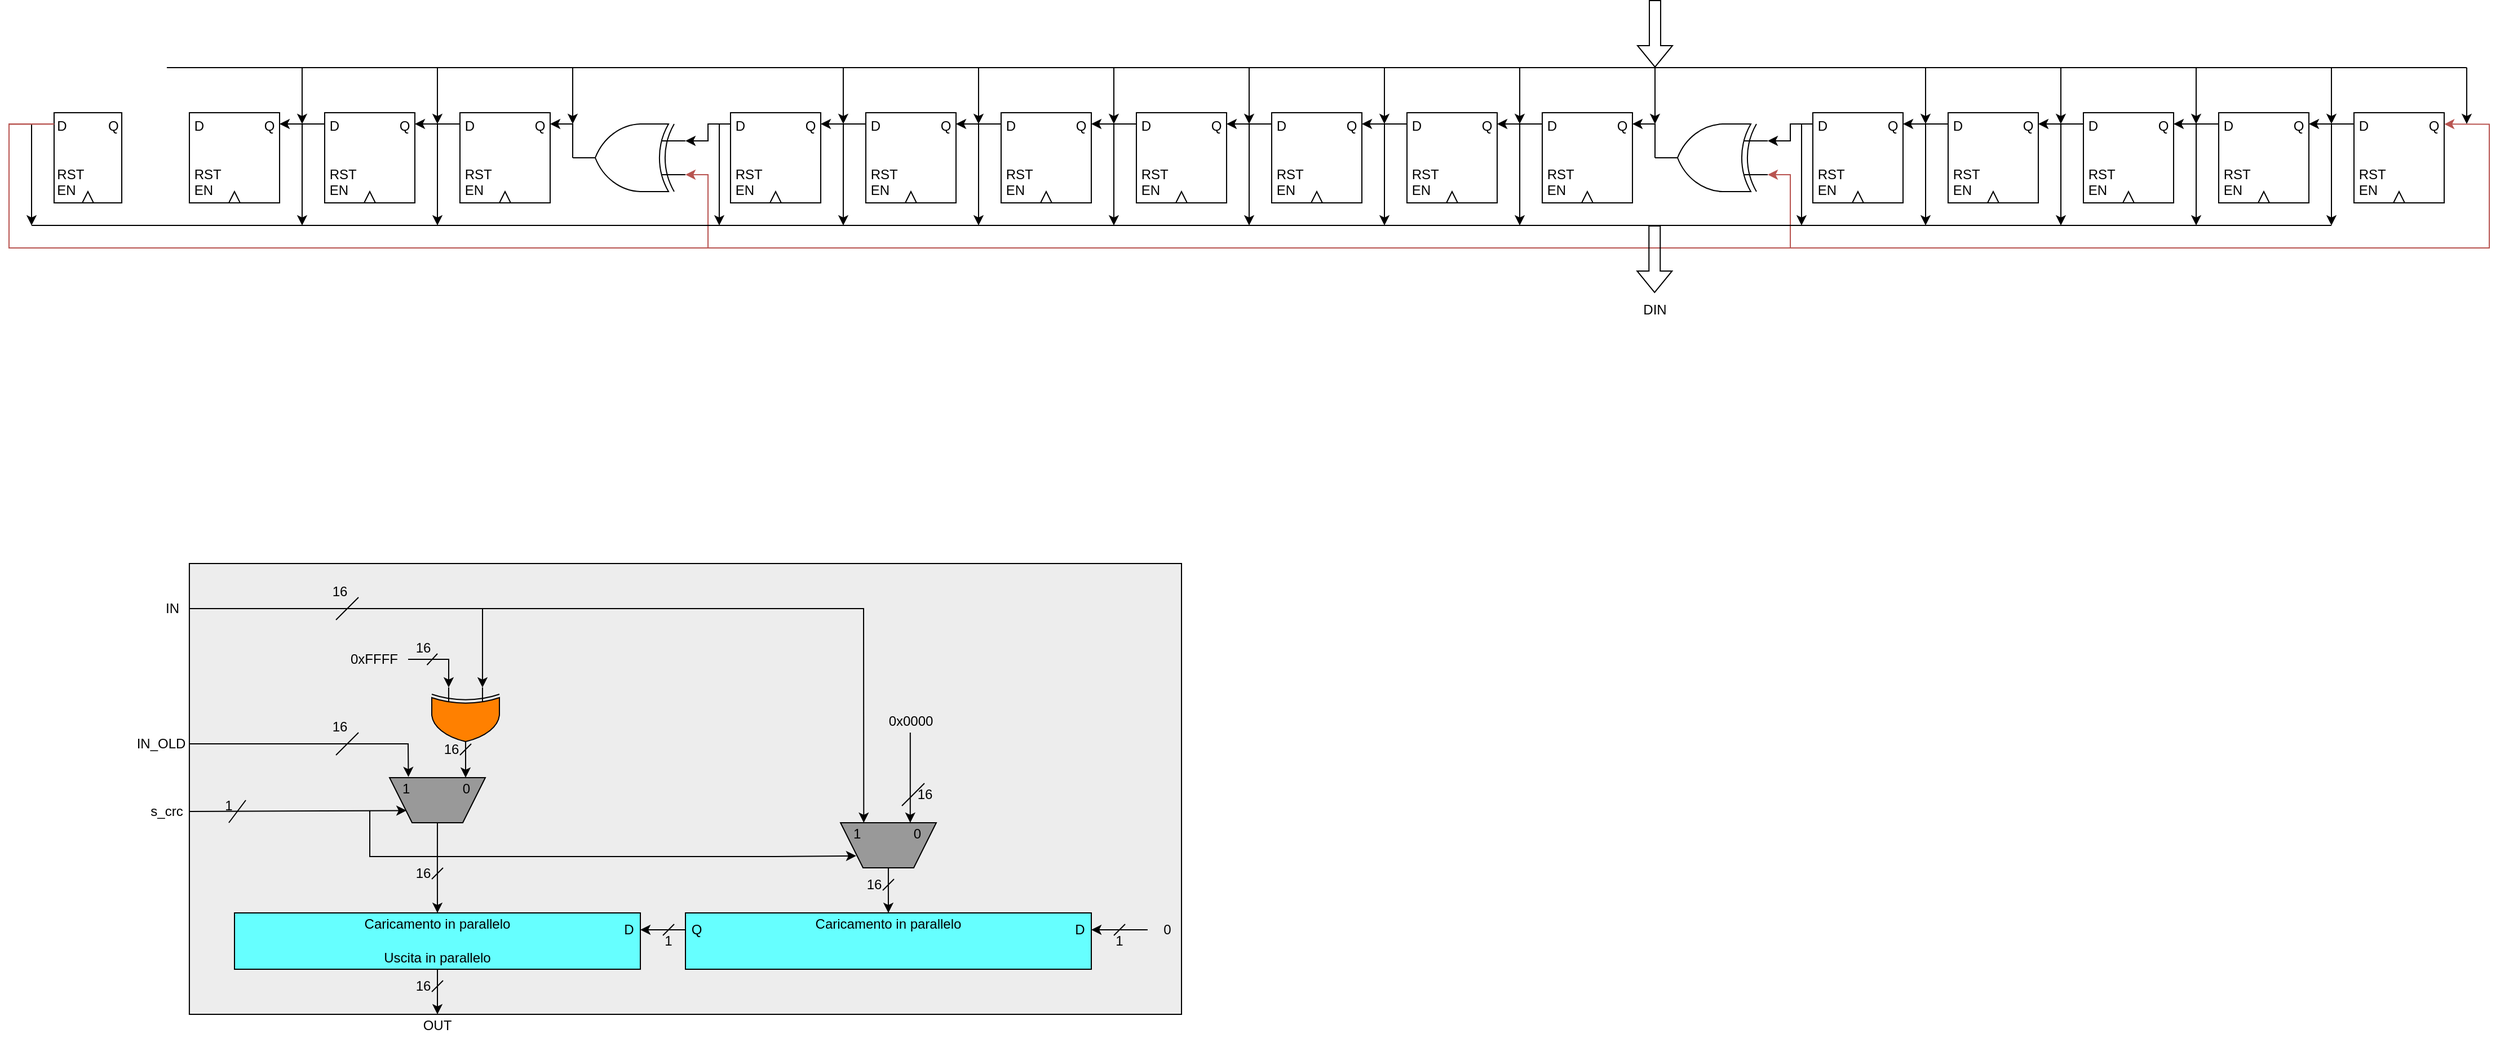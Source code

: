 <mxfile version="22.1.18" type="github">
  <diagram name="Pagina-1" id="3642XeYQPE518fvEVERg">
    <mxGraphModel dx="1719" dy="705" grid="1" gridSize="10" guides="1" tooltips="1" connect="1" arrows="1" fold="1" page="1" pageScale="1" pageWidth="827" pageHeight="1169" math="0" shadow="0">
      <root>
        <mxCell id="0" />
        <mxCell id="1" parent="0" />
        <mxCell id="mOUccgXvUwW-KRKirITc-31" value="" style="rounded=0;whiteSpace=wrap;html=1;fillColor=#EDEDED;" vertex="1" parent="1">
          <mxGeometry x="279.96" y="680" width="880.04" height="400" as="geometry" />
        </mxCell>
        <mxCell id="zlbVjFFj2Frfapy9As1l-1" value="" style="rounded=0;whiteSpace=wrap;html=1;" parent="1" vertex="1">
          <mxGeometry x="159.98" y="280" width="60.02" height="80" as="geometry" />
        </mxCell>
        <mxCell id="zlbVjFFj2Frfapy9As1l-2" value="" style="triangle;whiteSpace=wrap;html=1;rotation=-90;" parent="1" vertex="1">
          <mxGeometry x="184.99" y="350" width="10" height="10" as="geometry" />
        </mxCell>
        <mxCell id="zlbVjFFj2Frfapy9As1l-99" style="edgeStyle=orthogonalEdgeStyle;rounded=0;orthogonalLoop=1;jettySize=auto;html=1;" parent="1" source="zlbVjFFj2Frfapy9As1l-3" edge="1">
          <mxGeometry relative="1" as="geometry">
            <mxPoint x="139.98" y="380" as="targetPoint" />
            <Array as="points">
              <mxPoint x="139.98" y="290" />
              <mxPoint x="139.98" y="380" />
            </Array>
          </mxGeometry>
        </mxCell>
        <mxCell id="zlbVjFFj2Frfapy9As1l-3" value="D&amp;nbsp; &amp;nbsp; &amp;nbsp; &amp;nbsp; &amp;nbsp; &amp;nbsp;Q&lt;br&gt;&lt;br&gt;&lt;br&gt;&lt;div style=&quot;text-align: justify;&quot;&gt;&lt;span style=&quot;background-color: initial;&quot;&gt;RST&lt;/span&gt;&lt;/div&gt;&lt;div style=&quot;text-align: justify;&quot;&gt;&lt;span style=&quot;background-color: initial;&quot;&gt;EN&lt;/span&gt;&lt;/div&gt;" style="text;html=1;strokeColor=none;fillColor=none;align=center;verticalAlign=middle;whiteSpace=wrap;rounded=0;" parent="1" vertex="1">
          <mxGeometry x="159.98" y="280" width="60.02" height="80" as="geometry" />
        </mxCell>
        <mxCell id="zlbVjFFj2Frfapy9As1l-4" value="" style="rounded=0;whiteSpace=wrap;html=1;" parent="1" vertex="1">
          <mxGeometry x="279.98" y="280" width="80" height="80" as="geometry" />
        </mxCell>
        <mxCell id="zlbVjFFj2Frfapy9As1l-5" value="" style="triangle;whiteSpace=wrap;html=1;rotation=-90;" parent="1" vertex="1">
          <mxGeometry x="314.98" y="350" width="10" height="10" as="geometry" />
        </mxCell>
        <mxCell id="zlbVjFFj2Frfapy9As1l-6" value="D&amp;nbsp; &amp;nbsp; &amp;nbsp; &amp;nbsp; &amp;nbsp; &amp;nbsp; &amp;nbsp; &amp;nbsp; Q&lt;br&gt;&lt;br&gt;&lt;br&gt;&lt;div style=&quot;text-align: justify;&quot;&gt;&lt;span style=&quot;background-color: initial;&quot;&gt;RST&lt;/span&gt;&lt;/div&gt;&lt;div style=&quot;text-align: justify;&quot;&gt;&lt;span style=&quot;background-color: initial;&quot;&gt;EN&lt;/span&gt;&lt;/div&gt;" style="text;html=1;strokeColor=none;fillColor=none;align=center;verticalAlign=middle;whiteSpace=wrap;rounded=0;" parent="1" vertex="1">
          <mxGeometry x="279.98" y="280" width="80" height="80" as="geometry" />
        </mxCell>
        <mxCell id="zlbVjFFj2Frfapy9As1l-7" value="" style="rounded=0;whiteSpace=wrap;html=1;" parent="1" vertex="1">
          <mxGeometry x="399.98" y="280" width="80" height="80" as="geometry" />
        </mxCell>
        <mxCell id="zlbVjFFj2Frfapy9As1l-8" value="" style="triangle;whiteSpace=wrap;html=1;rotation=-90;" parent="1" vertex="1">
          <mxGeometry x="434.98" y="350" width="10" height="10" as="geometry" />
        </mxCell>
        <mxCell id="zlbVjFFj2Frfapy9As1l-57" value="" style="edgeStyle=orthogonalEdgeStyle;rounded=0;orthogonalLoop=1;jettySize=auto;html=1;" parent="1" source="zlbVjFFj2Frfapy9As1l-9" target="zlbVjFFj2Frfapy9As1l-6" edge="1">
          <mxGeometry relative="1" as="geometry">
            <Array as="points">
              <mxPoint x="379.98" y="290" />
              <mxPoint x="379.98" y="290" />
            </Array>
          </mxGeometry>
        </mxCell>
        <mxCell id="zlbVjFFj2Frfapy9As1l-97" style="edgeStyle=orthogonalEdgeStyle;rounded=0;orthogonalLoop=1;jettySize=auto;html=1;" parent="1" source="zlbVjFFj2Frfapy9As1l-9" edge="1">
          <mxGeometry relative="1" as="geometry">
            <mxPoint x="379.98" y="380" as="targetPoint" />
            <Array as="points">
              <mxPoint x="379.98" y="290" />
            </Array>
          </mxGeometry>
        </mxCell>
        <mxCell id="zlbVjFFj2Frfapy9As1l-9" value="D&amp;nbsp; &amp;nbsp; &amp;nbsp; &amp;nbsp; &amp;nbsp; &amp;nbsp; &amp;nbsp; &amp;nbsp; Q&lt;br&gt;&lt;br&gt;&lt;br&gt;&lt;div style=&quot;text-align: justify;&quot;&gt;&lt;span style=&quot;background-color: initial;&quot;&gt;RST&lt;/span&gt;&lt;/div&gt;&lt;div style=&quot;text-align: justify;&quot;&gt;&lt;span style=&quot;background-color: initial;&quot;&gt;EN&lt;/span&gt;&lt;/div&gt;" style="text;html=1;strokeColor=none;fillColor=none;align=center;verticalAlign=middle;whiteSpace=wrap;rounded=0;" parent="1" vertex="1">
          <mxGeometry x="399.98" y="280" width="80" height="80" as="geometry" />
        </mxCell>
        <mxCell id="zlbVjFFj2Frfapy9As1l-10" value="" style="rounded=0;whiteSpace=wrap;html=1;" parent="1" vertex="1">
          <mxGeometry x="519.98" y="280" width="80" height="80" as="geometry" />
        </mxCell>
        <mxCell id="zlbVjFFj2Frfapy9As1l-11" value="" style="triangle;whiteSpace=wrap;html=1;rotation=-90;" parent="1" vertex="1">
          <mxGeometry x="554.98" y="350" width="10" height="10" as="geometry" />
        </mxCell>
        <mxCell id="zlbVjFFj2Frfapy9As1l-58" value="" style="edgeStyle=orthogonalEdgeStyle;rounded=0;orthogonalLoop=1;jettySize=auto;html=1;" parent="1" source="zlbVjFFj2Frfapy9As1l-12" target="zlbVjFFj2Frfapy9As1l-9" edge="1">
          <mxGeometry relative="1" as="geometry">
            <Array as="points">
              <mxPoint x="499.98" y="290" />
              <mxPoint x="499.98" y="290" />
            </Array>
          </mxGeometry>
        </mxCell>
        <mxCell id="zlbVjFFj2Frfapy9As1l-96" style="edgeStyle=orthogonalEdgeStyle;rounded=0;orthogonalLoop=1;jettySize=auto;html=1;" parent="1" source="zlbVjFFj2Frfapy9As1l-12" edge="1">
          <mxGeometry relative="1" as="geometry">
            <mxPoint x="499.98" y="380" as="targetPoint" />
            <Array as="points">
              <mxPoint x="499.98" y="290" />
              <mxPoint x="499.98" y="380" />
            </Array>
          </mxGeometry>
        </mxCell>
        <mxCell id="zlbVjFFj2Frfapy9As1l-12" value="D&amp;nbsp; &amp;nbsp; &amp;nbsp; &amp;nbsp; &amp;nbsp; &amp;nbsp; &amp;nbsp; &amp;nbsp; Q&lt;br&gt;&lt;br&gt;&lt;br&gt;&lt;div style=&quot;text-align: justify;&quot;&gt;&lt;span style=&quot;background-color: initial;&quot;&gt;RST&lt;/span&gt;&lt;/div&gt;&lt;div style=&quot;text-align: justify;&quot;&gt;&lt;span style=&quot;background-color: initial;&quot;&gt;EN&lt;/span&gt;&lt;/div&gt;" style="text;html=1;strokeColor=none;fillColor=none;align=center;verticalAlign=middle;whiteSpace=wrap;rounded=0;" parent="1" vertex="1">
          <mxGeometry x="519.98" y="280" width="80" height="80" as="geometry" />
        </mxCell>
        <mxCell id="zlbVjFFj2Frfapy9As1l-59" value="" style="edgeStyle=orthogonalEdgeStyle;rounded=0;orthogonalLoop=1;jettySize=auto;html=1;exitX=1;exitY=0.5;exitDx=0;exitDy=0;exitPerimeter=0;" parent="1" source="zlbVjFFj2Frfapy9As1l-13" target="zlbVjFFj2Frfapy9As1l-12" edge="1">
          <mxGeometry relative="1" as="geometry">
            <Array as="points">
              <mxPoint x="619.98" y="290" />
            </Array>
          </mxGeometry>
        </mxCell>
        <mxCell id="zlbVjFFj2Frfapy9As1l-13" value="" style="verticalLabelPosition=bottom;shadow=0;dashed=0;align=center;html=1;verticalAlign=top;shape=mxgraph.electrical.logic_gates.logic_gate;operation=xor;rotation=-180;" parent="1" vertex="1">
          <mxGeometry x="619.98" y="290" width="100" height="60" as="geometry" />
        </mxCell>
        <mxCell id="zlbVjFFj2Frfapy9As1l-14" value="" style="rounded=0;whiteSpace=wrap;html=1;" parent="1" vertex="1">
          <mxGeometry x="759.98" y="280" width="80" height="80" as="geometry" />
        </mxCell>
        <mxCell id="zlbVjFFj2Frfapy9As1l-15" value="" style="triangle;whiteSpace=wrap;html=1;rotation=-90;" parent="1" vertex="1">
          <mxGeometry x="794.98" y="350" width="10" height="10" as="geometry" />
        </mxCell>
        <mxCell id="zlbVjFFj2Frfapy9As1l-95" style="edgeStyle=orthogonalEdgeStyle;rounded=0;orthogonalLoop=1;jettySize=auto;html=1;" parent="1" source="zlbVjFFj2Frfapy9As1l-16" edge="1">
          <mxGeometry relative="1" as="geometry">
            <mxPoint x="749.98" y="380" as="targetPoint" />
            <Array as="points">
              <mxPoint x="749.98" y="290" />
            </Array>
          </mxGeometry>
        </mxCell>
        <mxCell id="zlbVjFFj2Frfapy9As1l-16" value="D&amp;nbsp; &amp;nbsp; &amp;nbsp; &amp;nbsp; &amp;nbsp; &amp;nbsp; &amp;nbsp; &amp;nbsp; Q&lt;br&gt;&lt;br&gt;&lt;br&gt;&lt;div style=&quot;text-align: justify;&quot;&gt;&lt;span style=&quot;background-color: initial;&quot;&gt;RST&lt;/span&gt;&lt;/div&gt;&lt;div style=&quot;text-align: justify;&quot;&gt;&lt;span style=&quot;background-color: initial;&quot;&gt;EN&lt;/span&gt;&lt;/div&gt;" style="text;html=1;strokeColor=none;fillColor=none;align=center;verticalAlign=middle;whiteSpace=wrap;rounded=0;" parent="1" vertex="1">
          <mxGeometry x="759.98" y="280" width="80" height="80" as="geometry" />
        </mxCell>
        <mxCell id="zlbVjFFj2Frfapy9As1l-17" value="" style="rounded=0;whiteSpace=wrap;html=1;" parent="1" vertex="1">
          <mxGeometry x="879.98" y="280" width="80" height="80" as="geometry" />
        </mxCell>
        <mxCell id="zlbVjFFj2Frfapy9As1l-18" value="" style="triangle;whiteSpace=wrap;html=1;rotation=-90;" parent="1" vertex="1">
          <mxGeometry x="914.98" y="350" width="10" height="10" as="geometry" />
        </mxCell>
        <mxCell id="zlbVjFFj2Frfapy9As1l-62" value="" style="edgeStyle=orthogonalEdgeStyle;rounded=0;orthogonalLoop=1;jettySize=auto;html=1;" parent="1" source="zlbVjFFj2Frfapy9As1l-19" target="zlbVjFFj2Frfapy9As1l-16" edge="1">
          <mxGeometry relative="1" as="geometry">
            <Array as="points">
              <mxPoint x="859.98" y="290" />
              <mxPoint x="859.98" y="290" />
            </Array>
          </mxGeometry>
        </mxCell>
        <mxCell id="zlbVjFFj2Frfapy9As1l-94" style="edgeStyle=orthogonalEdgeStyle;rounded=0;orthogonalLoop=1;jettySize=auto;html=1;" parent="1" source="zlbVjFFj2Frfapy9As1l-19" edge="1">
          <mxGeometry relative="1" as="geometry">
            <mxPoint x="859.98" y="380" as="targetPoint" />
            <Array as="points">
              <mxPoint x="859.98" y="290" />
            </Array>
          </mxGeometry>
        </mxCell>
        <mxCell id="zlbVjFFj2Frfapy9As1l-19" value="D&amp;nbsp; &amp;nbsp; &amp;nbsp; &amp;nbsp; &amp;nbsp; &amp;nbsp; &amp;nbsp; &amp;nbsp; Q&lt;br&gt;&lt;br&gt;&lt;br&gt;&lt;div style=&quot;text-align: justify;&quot;&gt;&lt;span style=&quot;background-color: initial;&quot;&gt;RST&lt;/span&gt;&lt;/div&gt;&lt;div style=&quot;text-align: justify;&quot;&gt;&lt;span style=&quot;background-color: initial;&quot;&gt;EN&lt;/span&gt;&lt;/div&gt;" style="text;html=1;strokeColor=none;fillColor=none;align=center;verticalAlign=middle;whiteSpace=wrap;rounded=0;" parent="1" vertex="1">
          <mxGeometry x="879.98" y="280" width="80" height="80" as="geometry" />
        </mxCell>
        <mxCell id="zlbVjFFj2Frfapy9As1l-20" value="" style="rounded=0;whiteSpace=wrap;html=1;" parent="1" vertex="1">
          <mxGeometry x="999.98" y="280" width="80" height="80" as="geometry" />
        </mxCell>
        <mxCell id="zlbVjFFj2Frfapy9As1l-21" value="" style="triangle;whiteSpace=wrap;html=1;rotation=-90;" parent="1" vertex="1">
          <mxGeometry x="1034.98" y="350" width="10" height="10" as="geometry" />
        </mxCell>
        <mxCell id="zlbVjFFj2Frfapy9As1l-63" value="" style="edgeStyle=orthogonalEdgeStyle;rounded=0;orthogonalLoop=1;jettySize=auto;html=1;" parent="1" source="zlbVjFFj2Frfapy9As1l-22" target="zlbVjFFj2Frfapy9As1l-19" edge="1">
          <mxGeometry relative="1" as="geometry">
            <Array as="points">
              <mxPoint x="979.98" y="290" />
              <mxPoint x="979.98" y="290" />
            </Array>
          </mxGeometry>
        </mxCell>
        <mxCell id="zlbVjFFj2Frfapy9As1l-93" style="edgeStyle=orthogonalEdgeStyle;rounded=0;orthogonalLoop=1;jettySize=auto;html=1;" parent="1" source="zlbVjFFj2Frfapy9As1l-22" edge="1">
          <mxGeometry relative="1" as="geometry">
            <mxPoint x="979.98" y="380" as="targetPoint" />
            <Array as="points">
              <mxPoint x="979.98" y="290" />
            </Array>
          </mxGeometry>
        </mxCell>
        <mxCell id="zlbVjFFj2Frfapy9As1l-22" value="D&amp;nbsp; &amp;nbsp; &amp;nbsp; &amp;nbsp; &amp;nbsp; &amp;nbsp; &amp;nbsp; &amp;nbsp; Q&lt;br&gt;&lt;br&gt;&lt;br&gt;&lt;div style=&quot;text-align: justify;&quot;&gt;&lt;span style=&quot;background-color: initial;&quot;&gt;RST&lt;/span&gt;&lt;/div&gt;&lt;div style=&quot;text-align: justify;&quot;&gt;&lt;span style=&quot;background-color: initial;&quot;&gt;EN&lt;/span&gt;&lt;/div&gt;" style="text;html=1;strokeColor=none;fillColor=none;align=center;verticalAlign=middle;whiteSpace=wrap;rounded=0;" parent="1" vertex="1">
          <mxGeometry x="999.98" y="280" width="80" height="80" as="geometry" />
        </mxCell>
        <mxCell id="zlbVjFFj2Frfapy9As1l-23" value="" style="rounded=0;whiteSpace=wrap;html=1;" parent="1" vertex="1">
          <mxGeometry x="1119.98" y="280" width="80" height="80" as="geometry" />
        </mxCell>
        <mxCell id="zlbVjFFj2Frfapy9As1l-24" value="" style="triangle;whiteSpace=wrap;html=1;rotation=-90;" parent="1" vertex="1">
          <mxGeometry x="1154.98" y="350" width="10" height="10" as="geometry" />
        </mxCell>
        <mxCell id="zlbVjFFj2Frfapy9As1l-64" value="" style="edgeStyle=orthogonalEdgeStyle;rounded=0;orthogonalLoop=1;jettySize=auto;html=1;" parent="1" source="zlbVjFFj2Frfapy9As1l-25" target="zlbVjFFj2Frfapy9As1l-22" edge="1">
          <mxGeometry relative="1" as="geometry">
            <Array as="points">
              <mxPoint x="1099.98" y="290" />
              <mxPoint x="1099.98" y="290" />
            </Array>
          </mxGeometry>
        </mxCell>
        <mxCell id="zlbVjFFj2Frfapy9As1l-92" style="edgeStyle=orthogonalEdgeStyle;rounded=0;orthogonalLoop=1;jettySize=auto;html=1;" parent="1" source="zlbVjFFj2Frfapy9As1l-25" edge="1">
          <mxGeometry relative="1" as="geometry">
            <mxPoint x="1099.98" y="380" as="targetPoint" />
            <Array as="points">
              <mxPoint x="1099.98" y="290" />
            </Array>
          </mxGeometry>
        </mxCell>
        <mxCell id="zlbVjFFj2Frfapy9As1l-25" value="D&amp;nbsp; &amp;nbsp; &amp;nbsp; &amp;nbsp; &amp;nbsp; &amp;nbsp; &amp;nbsp; &amp;nbsp; Q&lt;br&gt;&lt;br&gt;&lt;br&gt;&lt;div style=&quot;text-align: justify;&quot;&gt;&lt;span style=&quot;background-color: initial;&quot;&gt;RST&lt;/span&gt;&lt;/div&gt;&lt;div style=&quot;text-align: justify;&quot;&gt;&lt;span style=&quot;background-color: initial;&quot;&gt;EN&lt;/span&gt;&lt;/div&gt;" style="text;html=1;strokeColor=none;fillColor=none;align=center;verticalAlign=middle;whiteSpace=wrap;rounded=0;" parent="1" vertex="1">
          <mxGeometry x="1119.98" y="280" width="80" height="80" as="geometry" />
        </mxCell>
        <mxCell id="zlbVjFFj2Frfapy9As1l-26" value="" style="rounded=0;whiteSpace=wrap;html=1;" parent="1" vertex="1">
          <mxGeometry x="1239.98" y="280" width="80" height="80" as="geometry" />
        </mxCell>
        <mxCell id="zlbVjFFj2Frfapy9As1l-27" value="" style="triangle;whiteSpace=wrap;html=1;rotation=-90;" parent="1" vertex="1">
          <mxGeometry x="1274.98" y="350" width="10" height="10" as="geometry" />
        </mxCell>
        <mxCell id="zlbVjFFj2Frfapy9As1l-65" value="" style="edgeStyle=orthogonalEdgeStyle;rounded=0;orthogonalLoop=1;jettySize=auto;html=1;" parent="1" source="zlbVjFFj2Frfapy9As1l-28" target="zlbVjFFj2Frfapy9As1l-25" edge="1">
          <mxGeometry relative="1" as="geometry">
            <Array as="points">
              <mxPoint x="1219.98" y="290" />
              <mxPoint x="1219.98" y="290" />
            </Array>
          </mxGeometry>
        </mxCell>
        <mxCell id="zlbVjFFj2Frfapy9As1l-91" style="edgeStyle=orthogonalEdgeStyle;rounded=0;orthogonalLoop=1;jettySize=auto;html=1;" parent="1" source="zlbVjFFj2Frfapy9As1l-28" edge="1">
          <mxGeometry relative="1" as="geometry">
            <mxPoint x="1219.98" y="380" as="targetPoint" />
            <Array as="points">
              <mxPoint x="1219.98" y="290" />
            </Array>
          </mxGeometry>
        </mxCell>
        <mxCell id="zlbVjFFj2Frfapy9As1l-28" value="D&amp;nbsp; &amp;nbsp; &amp;nbsp; &amp;nbsp; &amp;nbsp; &amp;nbsp; &amp;nbsp; &amp;nbsp; Q&lt;br&gt;&lt;br&gt;&lt;br&gt;&lt;div style=&quot;text-align: justify;&quot;&gt;&lt;span style=&quot;background-color: initial;&quot;&gt;RST&lt;/span&gt;&lt;/div&gt;&lt;div style=&quot;text-align: justify;&quot;&gt;&lt;span style=&quot;background-color: initial;&quot;&gt;EN&lt;/span&gt;&lt;/div&gt;" style="text;html=1;strokeColor=none;fillColor=none;align=center;verticalAlign=middle;whiteSpace=wrap;rounded=0;" parent="1" vertex="1">
          <mxGeometry x="1239.98" y="280" width="80" height="80" as="geometry" />
        </mxCell>
        <mxCell id="zlbVjFFj2Frfapy9As1l-29" value="" style="rounded=0;whiteSpace=wrap;html=1;" parent="1" vertex="1">
          <mxGeometry x="1359.98" y="280" width="80" height="80" as="geometry" />
        </mxCell>
        <mxCell id="zlbVjFFj2Frfapy9As1l-30" value="" style="triangle;whiteSpace=wrap;html=1;rotation=-90;" parent="1" vertex="1">
          <mxGeometry x="1394.98" y="350" width="10" height="10" as="geometry" />
        </mxCell>
        <mxCell id="zlbVjFFj2Frfapy9As1l-66" value="" style="edgeStyle=orthogonalEdgeStyle;rounded=0;orthogonalLoop=1;jettySize=auto;html=1;" parent="1" source="zlbVjFFj2Frfapy9As1l-31" target="zlbVjFFj2Frfapy9As1l-28" edge="1">
          <mxGeometry relative="1" as="geometry">
            <Array as="points">
              <mxPoint x="1339.98" y="290" />
              <mxPoint x="1339.98" y="290" />
            </Array>
          </mxGeometry>
        </mxCell>
        <mxCell id="zlbVjFFj2Frfapy9As1l-90" style="edgeStyle=orthogonalEdgeStyle;rounded=0;orthogonalLoop=1;jettySize=auto;html=1;" parent="1" source="zlbVjFFj2Frfapy9As1l-31" edge="1">
          <mxGeometry relative="1" as="geometry">
            <mxPoint x="1339.98" y="380" as="targetPoint" />
            <Array as="points">
              <mxPoint x="1339.98" y="290" />
              <mxPoint x="1339.98" y="380" />
            </Array>
          </mxGeometry>
        </mxCell>
        <mxCell id="zlbVjFFj2Frfapy9As1l-31" value="D&amp;nbsp; &amp;nbsp; &amp;nbsp; &amp;nbsp; &amp;nbsp; &amp;nbsp; &amp;nbsp; &amp;nbsp; Q&lt;br&gt;&lt;br&gt;&lt;br&gt;&lt;div style=&quot;text-align: justify;&quot;&gt;&lt;span style=&quot;background-color: initial;&quot;&gt;RST&lt;/span&gt;&lt;/div&gt;&lt;div style=&quot;text-align: justify;&quot;&gt;&lt;span style=&quot;background-color: initial;&quot;&gt;EN&lt;/span&gt;&lt;/div&gt;" style="text;html=1;strokeColor=none;fillColor=none;align=center;verticalAlign=middle;whiteSpace=wrap;rounded=0;" parent="1" vertex="1">
          <mxGeometry x="1359.98" y="280" width="80" height="80" as="geometry" />
        </mxCell>
        <mxCell id="zlbVjFFj2Frfapy9As1l-32" value="" style="rounded=0;whiteSpace=wrap;html=1;" parent="1" vertex="1">
          <mxGeometry x="1479.98" y="280" width="80" height="80" as="geometry" />
        </mxCell>
        <mxCell id="zlbVjFFj2Frfapy9As1l-33" value="" style="triangle;whiteSpace=wrap;html=1;rotation=-90;" parent="1" vertex="1">
          <mxGeometry x="1514.98" y="350" width="10" height="10" as="geometry" />
        </mxCell>
        <mxCell id="zlbVjFFj2Frfapy9As1l-68" value="" style="edgeStyle=orthogonalEdgeStyle;rounded=0;orthogonalLoop=1;jettySize=auto;html=1;" parent="1" source="zlbVjFFj2Frfapy9As1l-34" target="zlbVjFFj2Frfapy9As1l-31" edge="1">
          <mxGeometry relative="1" as="geometry">
            <Array as="points">
              <mxPoint x="1459.98" y="290" />
              <mxPoint x="1459.98" y="290" />
            </Array>
          </mxGeometry>
        </mxCell>
        <mxCell id="zlbVjFFj2Frfapy9As1l-89" style="edgeStyle=orthogonalEdgeStyle;rounded=0;orthogonalLoop=1;jettySize=auto;html=1;" parent="1" source="zlbVjFFj2Frfapy9As1l-34" edge="1">
          <mxGeometry relative="1" as="geometry">
            <mxPoint x="1459.98" y="380" as="targetPoint" />
            <Array as="points">
              <mxPoint x="1459.98" y="290" />
              <mxPoint x="1459.98" y="380" />
            </Array>
          </mxGeometry>
        </mxCell>
        <mxCell id="zlbVjFFj2Frfapy9As1l-34" value="D&amp;nbsp; &amp;nbsp; &amp;nbsp; &amp;nbsp; &amp;nbsp; &amp;nbsp; &amp;nbsp; &amp;nbsp; Q&lt;br&gt;&lt;br&gt;&lt;br&gt;&lt;div style=&quot;text-align: justify;&quot;&gt;&lt;span style=&quot;background-color: initial;&quot;&gt;RST&lt;/span&gt;&lt;/div&gt;&lt;div style=&quot;text-align: justify;&quot;&gt;&lt;span style=&quot;background-color: initial;&quot;&gt;EN&lt;/span&gt;&lt;/div&gt;" style="text;html=1;strokeColor=none;fillColor=none;align=center;verticalAlign=middle;whiteSpace=wrap;rounded=0;" parent="1" vertex="1">
          <mxGeometry x="1479.98" y="280" width="80" height="80" as="geometry" />
        </mxCell>
        <mxCell id="zlbVjFFj2Frfapy9As1l-69" value="" style="edgeStyle=orthogonalEdgeStyle;rounded=0;orthogonalLoop=1;jettySize=auto;html=1;exitX=1;exitY=0.5;exitDx=0;exitDy=0;exitPerimeter=0;" parent="1" source="zlbVjFFj2Frfapy9As1l-38" target="zlbVjFFj2Frfapy9As1l-34" edge="1">
          <mxGeometry relative="1" as="geometry">
            <Array as="points">
              <mxPoint x="1579.98" y="290" />
            </Array>
          </mxGeometry>
        </mxCell>
        <mxCell id="zlbVjFFj2Frfapy9As1l-38" value="" style="verticalLabelPosition=bottom;shadow=0;dashed=0;align=center;html=1;verticalAlign=top;shape=mxgraph.electrical.logic_gates.logic_gate;operation=xor;rotation=-180;" parent="1" vertex="1">
          <mxGeometry x="1579.98" y="290" width="100" height="60" as="geometry" />
        </mxCell>
        <mxCell id="zlbVjFFj2Frfapy9As1l-39" value="" style="rounded=0;whiteSpace=wrap;html=1;" parent="1" vertex="1">
          <mxGeometry x="1719.98" y="280" width="80" height="80" as="geometry" />
        </mxCell>
        <mxCell id="zlbVjFFj2Frfapy9As1l-40" value="" style="triangle;whiteSpace=wrap;html=1;rotation=-90;" parent="1" vertex="1">
          <mxGeometry x="1754.98" y="350" width="10" height="10" as="geometry" />
        </mxCell>
        <mxCell id="zlbVjFFj2Frfapy9As1l-70" value="" style="edgeStyle=orthogonalEdgeStyle;rounded=0;orthogonalLoop=1;jettySize=auto;html=1;entryX=0;entryY=0.75;entryDx=0;entryDy=0;entryPerimeter=0;" parent="1" source="zlbVjFFj2Frfapy9As1l-41" target="zlbVjFFj2Frfapy9As1l-38" edge="1">
          <mxGeometry relative="1" as="geometry">
            <Array as="points">
              <mxPoint x="1699.98" y="290" />
              <mxPoint x="1699.98" y="305" />
            </Array>
          </mxGeometry>
        </mxCell>
        <mxCell id="zlbVjFFj2Frfapy9As1l-88" style="edgeStyle=orthogonalEdgeStyle;rounded=0;orthogonalLoop=1;jettySize=auto;html=1;" parent="1" source="zlbVjFFj2Frfapy9As1l-41" edge="1">
          <mxGeometry relative="1" as="geometry">
            <mxPoint x="1709.98" y="380" as="targetPoint" />
            <Array as="points">
              <mxPoint x="1709.98" y="290" />
            </Array>
          </mxGeometry>
        </mxCell>
        <mxCell id="zlbVjFFj2Frfapy9As1l-41" value="D&amp;nbsp; &amp;nbsp; &amp;nbsp; &amp;nbsp; &amp;nbsp; &amp;nbsp; &amp;nbsp; &amp;nbsp; Q&lt;br&gt;&lt;br&gt;&lt;br&gt;&lt;div style=&quot;text-align: justify;&quot;&gt;&lt;span style=&quot;background-color: initial;&quot;&gt;RST&lt;/span&gt;&lt;/div&gt;&lt;div style=&quot;text-align: justify;&quot;&gt;&lt;span style=&quot;background-color: initial;&quot;&gt;EN&lt;/span&gt;&lt;/div&gt;" style="text;html=1;strokeColor=none;fillColor=none;align=center;verticalAlign=middle;whiteSpace=wrap;rounded=0;" parent="1" vertex="1">
          <mxGeometry x="1719.98" y="280" width="80" height="80" as="geometry" />
        </mxCell>
        <mxCell id="zlbVjFFj2Frfapy9As1l-42" value="" style="rounded=0;whiteSpace=wrap;html=1;" parent="1" vertex="1">
          <mxGeometry x="1839.98" y="280" width="80" height="80" as="geometry" />
        </mxCell>
        <mxCell id="zlbVjFFj2Frfapy9As1l-43" value="" style="triangle;whiteSpace=wrap;html=1;rotation=-90;" parent="1" vertex="1">
          <mxGeometry x="1874.98" y="350" width="10" height="10" as="geometry" />
        </mxCell>
        <mxCell id="zlbVjFFj2Frfapy9As1l-71" value="" style="edgeStyle=orthogonalEdgeStyle;rounded=0;orthogonalLoop=1;jettySize=auto;html=1;" parent="1" source="zlbVjFFj2Frfapy9As1l-44" target="zlbVjFFj2Frfapy9As1l-41" edge="1">
          <mxGeometry relative="1" as="geometry">
            <Array as="points">
              <mxPoint x="1819.98" y="290" />
              <mxPoint x="1819.98" y="290" />
            </Array>
          </mxGeometry>
        </mxCell>
        <mxCell id="zlbVjFFj2Frfapy9As1l-87" style="edgeStyle=orthogonalEdgeStyle;rounded=0;orthogonalLoop=1;jettySize=auto;html=1;" parent="1" source="zlbVjFFj2Frfapy9As1l-44" edge="1">
          <mxGeometry relative="1" as="geometry">
            <mxPoint x="1819.98" y="380" as="targetPoint" />
            <Array as="points">
              <mxPoint x="1819.98" y="290" />
              <mxPoint x="1819.98" y="380" />
            </Array>
          </mxGeometry>
        </mxCell>
        <mxCell id="zlbVjFFj2Frfapy9As1l-44" value="D&amp;nbsp; &amp;nbsp; &amp;nbsp; &amp;nbsp; &amp;nbsp; &amp;nbsp; &amp;nbsp; &amp;nbsp; Q&lt;br&gt;&lt;br&gt;&lt;br&gt;&lt;div style=&quot;text-align: justify;&quot;&gt;&lt;span style=&quot;background-color: initial;&quot;&gt;RST&lt;/span&gt;&lt;/div&gt;&lt;div style=&quot;text-align: justify;&quot;&gt;&lt;span style=&quot;background-color: initial;&quot;&gt;EN&lt;/span&gt;&lt;/div&gt;" style="text;html=1;strokeColor=none;fillColor=none;align=center;verticalAlign=middle;whiteSpace=wrap;rounded=0;" parent="1" vertex="1">
          <mxGeometry x="1839.98" y="280" width="80" height="80" as="geometry" />
        </mxCell>
        <mxCell id="zlbVjFFj2Frfapy9As1l-45" value="" style="rounded=0;whiteSpace=wrap;html=1;" parent="1" vertex="1">
          <mxGeometry x="1959.98" y="280" width="80" height="80" as="geometry" />
        </mxCell>
        <mxCell id="zlbVjFFj2Frfapy9As1l-46" value="" style="triangle;whiteSpace=wrap;html=1;rotation=-90;" parent="1" vertex="1">
          <mxGeometry x="1994.98" y="350" width="10" height="10" as="geometry" />
        </mxCell>
        <mxCell id="zlbVjFFj2Frfapy9As1l-72" value="" style="edgeStyle=orthogonalEdgeStyle;rounded=0;orthogonalLoop=1;jettySize=auto;html=1;" parent="1" source="zlbVjFFj2Frfapy9As1l-47" target="zlbVjFFj2Frfapy9As1l-44" edge="1">
          <mxGeometry relative="1" as="geometry">
            <Array as="points">
              <mxPoint x="1939.98" y="290" />
              <mxPoint x="1939.98" y="290" />
            </Array>
          </mxGeometry>
        </mxCell>
        <mxCell id="zlbVjFFj2Frfapy9As1l-86" style="edgeStyle=orthogonalEdgeStyle;rounded=0;orthogonalLoop=1;jettySize=auto;html=1;" parent="1" source="zlbVjFFj2Frfapy9As1l-47" edge="1">
          <mxGeometry relative="1" as="geometry">
            <mxPoint x="1939.98" y="380" as="targetPoint" />
            <Array as="points">
              <mxPoint x="1939.98" y="290" />
              <mxPoint x="1939.98" y="380" />
            </Array>
          </mxGeometry>
        </mxCell>
        <mxCell id="zlbVjFFj2Frfapy9As1l-47" value="D&amp;nbsp; &amp;nbsp; &amp;nbsp; &amp;nbsp; &amp;nbsp; &amp;nbsp; &amp;nbsp; &amp;nbsp; Q&lt;br&gt;&lt;br&gt;&lt;br&gt;&lt;div style=&quot;text-align: justify;&quot;&gt;&lt;span style=&quot;background-color: initial;&quot;&gt;RST&lt;/span&gt;&lt;/div&gt;&lt;div style=&quot;text-align: justify;&quot;&gt;&lt;span style=&quot;background-color: initial;&quot;&gt;EN&lt;/span&gt;&lt;/div&gt;" style="text;html=1;strokeColor=none;fillColor=none;align=center;verticalAlign=middle;whiteSpace=wrap;rounded=0;" parent="1" vertex="1">
          <mxGeometry x="1959.98" y="280" width="80" height="80" as="geometry" />
        </mxCell>
        <mxCell id="zlbVjFFj2Frfapy9As1l-48" value="" style="rounded=0;whiteSpace=wrap;html=1;" parent="1" vertex="1">
          <mxGeometry x="2079.98" y="280" width="80" height="80" as="geometry" />
        </mxCell>
        <mxCell id="zlbVjFFj2Frfapy9As1l-49" value="" style="triangle;whiteSpace=wrap;html=1;rotation=-90;" parent="1" vertex="1">
          <mxGeometry x="2114.98" y="350" width="10" height="10" as="geometry" />
        </mxCell>
        <mxCell id="zlbVjFFj2Frfapy9As1l-73" value="" style="edgeStyle=orthogonalEdgeStyle;rounded=0;orthogonalLoop=1;jettySize=auto;html=1;" parent="1" source="zlbVjFFj2Frfapy9As1l-50" target="zlbVjFFj2Frfapy9As1l-47" edge="1">
          <mxGeometry relative="1" as="geometry">
            <Array as="points">
              <mxPoint x="2059.98" y="290" />
              <mxPoint x="2059.98" y="290" />
            </Array>
          </mxGeometry>
        </mxCell>
        <mxCell id="zlbVjFFj2Frfapy9As1l-85" style="edgeStyle=orthogonalEdgeStyle;rounded=0;orthogonalLoop=1;jettySize=auto;html=1;" parent="1" source="zlbVjFFj2Frfapy9As1l-50" edge="1">
          <mxGeometry relative="1" as="geometry">
            <mxPoint x="2059.98" y="380" as="targetPoint" />
            <Array as="points">
              <mxPoint x="2059.98" y="290" />
              <mxPoint x="2059.98" y="380" />
            </Array>
          </mxGeometry>
        </mxCell>
        <mxCell id="zlbVjFFj2Frfapy9As1l-50" value="D&amp;nbsp; &amp;nbsp; &amp;nbsp; &amp;nbsp; &amp;nbsp; &amp;nbsp; &amp;nbsp; &amp;nbsp; Q&lt;br&gt;&lt;br&gt;&lt;br&gt;&lt;div style=&quot;text-align: justify;&quot;&gt;&lt;span style=&quot;background-color: initial;&quot;&gt;RST&lt;/span&gt;&lt;/div&gt;&lt;div style=&quot;text-align: justify;&quot;&gt;&lt;span style=&quot;background-color: initial;&quot;&gt;EN&lt;/span&gt;&lt;/div&gt;" style="text;html=1;strokeColor=none;fillColor=none;align=center;verticalAlign=middle;whiteSpace=wrap;rounded=0;" parent="1" vertex="1">
          <mxGeometry x="2079.98" y="280" width="80" height="80" as="geometry" />
        </mxCell>
        <mxCell id="zlbVjFFj2Frfapy9As1l-51" value="" style="rounded=0;whiteSpace=wrap;html=1;" parent="1" vertex="1">
          <mxGeometry x="2199.98" y="280" width="80" height="80" as="geometry" />
        </mxCell>
        <mxCell id="zlbVjFFj2Frfapy9As1l-52" value="" style="triangle;whiteSpace=wrap;html=1;rotation=-90;" parent="1" vertex="1">
          <mxGeometry x="2234.98" y="350" width="10" height="10" as="geometry" />
        </mxCell>
        <mxCell id="zlbVjFFj2Frfapy9As1l-74" value="" style="edgeStyle=orthogonalEdgeStyle;rounded=0;orthogonalLoop=1;jettySize=auto;html=1;" parent="1" source="zlbVjFFj2Frfapy9As1l-53" target="zlbVjFFj2Frfapy9As1l-50" edge="1">
          <mxGeometry relative="1" as="geometry">
            <Array as="points">
              <mxPoint x="2179.98" y="290" />
              <mxPoint x="2179.98" y="290" />
            </Array>
          </mxGeometry>
        </mxCell>
        <mxCell id="zlbVjFFj2Frfapy9As1l-84" style="edgeStyle=orthogonalEdgeStyle;rounded=0;orthogonalLoop=1;jettySize=auto;html=1;" parent="1" source="zlbVjFFj2Frfapy9As1l-53" edge="1">
          <mxGeometry relative="1" as="geometry">
            <mxPoint x="2179.98" y="380" as="targetPoint" />
            <Array as="points">
              <mxPoint x="2179.98" y="290" />
              <mxPoint x="2179.98" y="380" />
            </Array>
          </mxGeometry>
        </mxCell>
        <mxCell id="zlbVjFFj2Frfapy9As1l-53" value="D&amp;nbsp; &amp;nbsp; &amp;nbsp; &amp;nbsp; &amp;nbsp; &amp;nbsp; &amp;nbsp; &amp;nbsp; Q&lt;br&gt;&lt;br&gt;&lt;br&gt;&lt;div style=&quot;text-align: justify;&quot;&gt;&lt;span style=&quot;background-color: initial;&quot;&gt;RST&lt;/span&gt;&lt;/div&gt;&lt;div style=&quot;text-align: justify;&quot;&gt;&lt;span style=&quot;background-color: initial;&quot;&gt;EN&lt;/span&gt;&lt;/div&gt;" style="text;html=1;strokeColor=none;fillColor=none;align=center;verticalAlign=middle;whiteSpace=wrap;rounded=0;" parent="1" vertex="1">
          <mxGeometry x="2199.98" y="280" width="80" height="80" as="geometry" />
        </mxCell>
        <mxCell id="zlbVjFFj2Frfapy9As1l-60" style="edgeStyle=orthogonalEdgeStyle;rounded=0;orthogonalLoop=1;jettySize=auto;html=1;entryX=0;entryY=0.75;entryDx=0;entryDy=0;entryPerimeter=0;" parent="1" source="zlbVjFFj2Frfapy9As1l-16" target="zlbVjFFj2Frfapy9As1l-13" edge="1">
          <mxGeometry relative="1" as="geometry">
            <Array as="points">
              <mxPoint x="739.98" y="290" />
              <mxPoint x="739.98" y="305" />
            </Array>
          </mxGeometry>
        </mxCell>
        <mxCell id="zlbVjFFj2Frfapy9As1l-75" style="edgeStyle=orthogonalEdgeStyle;rounded=0;orthogonalLoop=1;jettySize=auto;html=1;entryX=0;entryY=0.25;entryDx=0;entryDy=0;entryPerimeter=0;exitX=0.001;exitY=0.127;exitDx=0;exitDy=0;exitPerimeter=0;fillColor=#f8cecc;strokeColor=#b85450;" parent="1" source="zlbVjFFj2Frfapy9As1l-3" target="zlbVjFFj2Frfapy9As1l-38" edge="1">
          <mxGeometry relative="1" as="geometry">
            <mxPoint x="399.98" y="360" as="sourcePoint" />
            <mxPoint x="1415.66" y="398.32" as="targetPoint" />
            <Array as="points">
              <mxPoint x="119.98" y="290" />
              <mxPoint x="119.98" y="400" />
              <mxPoint x="1699.98" y="400" />
              <mxPoint x="1699.98" y="335" />
            </Array>
          </mxGeometry>
        </mxCell>
        <mxCell id="zlbVjFFj2Frfapy9As1l-76" style="edgeStyle=orthogonalEdgeStyle;rounded=0;orthogonalLoop=1;jettySize=auto;html=1;entryX=0;entryY=0.25;entryDx=0;entryDy=0;entryPerimeter=0;fillColor=#f8cecc;strokeColor=#b85450;" parent="1" source="zlbVjFFj2Frfapy9As1l-3" target="zlbVjFFj2Frfapy9As1l-13" edge="1">
          <mxGeometry relative="1" as="geometry">
            <Array as="points">
              <mxPoint x="119.98" y="290" />
              <mxPoint x="119.98" y="400" />
              <mxPoint x="739.98" y="400" />
              <mxPoint x="739.98" y="335" />
            </Array>
          </mxGeometry>
        </mxCell>
        <mxCell id="zlbVjFFj2Frfapy9As1l-77" style="edgeStyle=orthogonalEdgeStyle;rounded=0;orthogonalLoop=1;jettySize=auto;html=1;entryX=1.001;entryY=0.127;entryDx=0;entryDy=0;entryPerimeter=0;fillColor=#f8cecc;strokeColor=#b85450;" parent="1" source="zlbVjFFj2Frfapy9As1l-3" target="zlbVjFFj2Frfapy9As1l-53" edge="1">
          <mxGeometry relative="1" as="geometry">
            <mxPoint x="2289.98" y="290" as="targetPoint" />
            <Array as="points">
              <mxPoint x="119.98" y="290" />
              <mxPoint x="119.98" y="400" />
              <mxPoint x="2319.98" y="400" />
              <mxPoint x="2319.98" y="290" />
            </Array>
          </mxGeometry>
        </mxCell>
        <mxCell id="zlbVjFFj2Frfapy9As1l-101" value="" style="endArrow=classic;html=1;rounded=0;" parent="1" edge="1">
          <mxGeometry width="50" height="50" relative="1" as="geometry">
            <mxPoint x="379.98" y="240" as="sourcePoint" />
            <mxPoint x="379.98" y="290" as="targetPoint" />
          </mxGeometry>
        </mxCell>
        <mxCell id="zlbVjFFj2Frfapy9As1l-102" value="" style="endArrow=classic;html=1;rounded=0;" parent="1" edge="1">
          <mxGeometry width="50" height="50" relative="1" as="geometry">
            <mxPoint x="499.98" y="240" as="sourcePoint" />
            <mxPoint x="499.98" y="290" as="targetPoint" />
          </mxGeometry>
        </mxCell>
        <mxCell id="zlbVjFFj2Frfapy9As1l-103" value="" style="endArrow=classic;html=1;rounded=0;" parent="1" edge="1">
          <mxGeometry width="50" height="50" relative="1" as="geometry">
            <mxPoint x="859.98" y="240" as="sourcePoint" />
            <mxPoint x="859.98" y="290" as="targetPoint" />
          </mxGeometry>
        </mxCell>
        <mxCell id="zlbVjFFj2Frfapy9As1l-104" value="" style="endArrow=classic;html=1;rounded=0;" parent="1" edge="1">
          <mxGeometry width="50" height="50" relative="1" as="geometry">
            <mxPoint x="979.98" y="240" as="sourcePoint" />
            <mxPoint x="979.98" y="290" as="targetPoint" />
          </mxGeometry>
        </mxCell>
        <mxCell id="zlbVjFFj2Frfapy9As1l-105" value="" style="endArrow=classic;html=1;rounded=0;" parent="1" edge="1">
          <mxGeometry width="50" height="50" relative="1" as="geometry">
            <mxPoint x="1099.98" y="240" as="sourcePoint" />
            <mxPoint x="1099.98" y="290" as="targetPoint" />
          </mxGeometry>
        </mxCell>
        <mxCell id="zlbVjFFj2Frfapy9As1l-106" value="" style="endArrow=classic;html=1;rounded=0;" parent="1" edge="1">
          <mxGeometry width="50" height="50" relative="1" as="geometry">
            <mxPoint x="619.98" y="240" as="sourcePoint" />
            <mxPoint x="619.98" y="290" as="targetPoint" />
          </mxGeometry>
        </mxCell>
        <mxCell id="zlbVjFFj2Frfapy9As1l-107" value="" style="endArrow=classic;html=1;rounded=0;" parent="1" edge="1">
          <mxGeometry width="50" height="50" relative="1" as="geometry">
            <mxPoint x="1219.98" y="240" as="sourcePoint" />
            <mxPoint x="1219.98" y="290" as="targetPoint" />
          </mxGeometry>
        </mxCell>
        <mxCell id="zlbVjFFj2Frfapy9As1l-108" value="" style="endArrow=classic;html=1;rounded=0;" parent="1" edge="1">
          <mxGeometry width="50" height="50" relative="1" as="geometry">
            <mxPoint x="1339.98" y="240" as="sourcePoint" />
            <mxPoint x="1339.98" y="290" as="targetPoint" />
          </mxGeometry>
        </mxCell>
        <mxCell id="zlbVjFFj2Frfapy9As1l-109" value="" style="endArrow=classic;html=1;rounded=0;" parent="1" edge="1">
          <mxGeometry width="50" height="50" relative="1" as="geometry">
            <mxPoint x="1459.98" y="240" as="sourcePoint" />
            <mxPoint x="1459.98" y="290" as="targetPoint" />
          </mxGeometry>
        </mxCell>
        <mxCell id="zlbVjFFj2Frfapy9As1l-110" value="" style="endArrow=classic;html=1;rounded=0;" parent="1" edge="1">
          <mxGeometry width="50" height="50" relative="1" as="geometry">
            <mxPoint x="2059.98" y="240" as="sourcePoint" />
            <mxPoint x="2059.98" y="290" as="targetPoint" />
          </mxGeometry>
        </mxCell>
        <mxCell id="zlbVjFFj2Frfapy9As1l-111" value="" style="endArrow=classic;html=1;rounded=0;" parent="1" edge="1">
          <mxGeometry width="50" height="50" relative="1" as="geometry">
            <mxPoint x="2179.98" y="240" as="sourcePoint" />
            <mxPoint x="2179.98" y="290" as="targetPoint" />
          </mxGeometry>
        </mxCell>
        <mxCell id="zlbVjFFj2Frfapy9As1l-112" value="" style="endArrow=classic;html=1;rounded=0;" parent="1" edge="1">
          <mxGeometry width="50" height="50" relative="1" as="geometry">
            <mxPoint x="2299.98" y="240" as="sourcePoint" />
            <mxPoint x="2299.98" y="290" as="targetPoint" />
          </mxGeometry>
        </mxCell>
        <mxCell id="zlbVjFFj2Frfapy9As1l-113" value="" style="endArrow=classic;html=1;rounded=0;" parent="1" edge="1">
          <mxGeometry width="50" height="50" relative="1" as="geometry">
            <mxPoint x="1579.98" y="240" as="sourcePoint" />
            <mxPoint x="1579.98" y="290" as="targetPoint" />
          </mxGeometry>
        </mxCell>
        <mxCell id="zlbVjFFj2Frfapy9As1l-114" value="" style="endArrow=classic;html=1;rounded=0;" parent="1" edge="1">
          <mxGeometry width="50" height="50" relative="1" as="geometry">
            <mxPoint x="1819.98" y="240" as="sourcePoint" />
            <mxPoint x="1819.98" y="290" as="targetPoint" />
          </mxGeometry>
        </mxCell>
        <mxCell id="zlbVjFFj2Frfapy9As1l-115" value="" style="endArrow=classic;html=1;rounded=0;" parent="1" edge="1">
          <mxGeometry width="50" height="50" relative="1" as="geometry">
            <mxPoint x="1939.98" y="240" as="sourcePoint" />
            <mxPoint x="1939.98" y="290" as="targetPoint" />
          </mxGeometry>
        </mxCell>
        <mxCell id="zlbVjFFj2Frfapy9As1l-116" value="" style="endArrow=none;html=1;rounded=0;" parent="1" edge="1">
          <mxGeometry width="50" height="50" relative="1" as="geometry">
            <mxPoint x="259.98" y="240" as="sourcePoint" />
            <mxPoint x="2299.98" y="240" as="targetPoint" />
          </mxGeometry>
        </mxCell>
        <mxCell id="zlbVjFFj2Frfapy9As1l-117" value="" style="endArrow=none;html=1;rounded=0;" parent="1" edge="1">
          <mxGeometry width="50" height="50" relative="1" as="geometry">
            <mxPoint x="139.98" y="380" as="sourcePoint" />
            <mxPoint x="2179.98" y="380" as="targetPoint" />
          </mxGeometry>
        </mxCell>
        <mxCell id="zlbVjFFj2Frfapy9As1l-119" value="" style="shape=flexArrow;endArrow=classic;html=1;rounded=0;" parent="1" edge="1">
          <mxGeometry width="50" height="50" relative="1" as="geometry">
            <mxPoint x="1579.98" y="180" as="sourcePoint" />
            <mxPoint x="1579.98" y="240" as="targetPoint" />
          </mxGeometry>
        </mxCell>
        <mxCell id="zlbVjFFj2Frfapy9As1l-121" value="DIN" style="text;html=1;strokeColor=none;fillColor=none;align=center;verticalAlign=middle;whiteSpace=wrap;rounded=0;" parent="1" vertex="1">
          <mxGeometry x="1550" y="440" width="60" height="30" as="geometry" />
        </mxCell>
        <mxCell id="zlbVjFFj2Frfapy9As1l-122" value="" style="shape=flexArrow;endArrow=classic;html=1;rounded=0;" parent="1" edge="1">
          <mxGeometry width="50" height="50" relative="1" as="geometry">
            <mxPoint x="1579.63" y="380" as="sourcePoint" />
            <mxPoint x="1579.63" y="440" as="targetPoint" />
          </mxGeometry>
        </mxCell>
        <mxCell id="mOUccgXvUwW-KRKirITc-6" value="" style="rounded=0;whiteSpace=wrap;html=1;fillColor=#66FFFF;" vertex="1" parent="1">
          <mxGeometry x="320" y="990" width="360" height="50" as="geometry" />
        </mxCell>
        <mxCell id="mOUccgXvUwW-KRKirITc-7" value="" style="rounded=0;whiteSpace=wrap;html=1;fillColor=#66FFFF;" vertex="1" parent="1">
          <mxGeometry x="720" y="990" width="360" height="50" as="geometry" />
        </mxCell>
        <mxCell id="mOUccgXvUwW-KRKirITc-8" value="D&lt;br&gt;" style="text;html=1;strokeColor=none;fillColor=none;align=center;verticalAlign=middle;whiteSpace=wrap;rounded=0;" vertex="1" parent="1">
          <mxGeometry x="660" y="990" width="20" height="30" as="geometry" />
        </mxCell>
        <mxCell id="mOUccgXvUwW-KRKirITc-10" value="Caricamento in parallelo" style="text;html=1;strokeColor=none;fillColor=none;align=center;verticalAlign=middle;whiteSpace=wrap;rounded=0;" vertex="1" parent="1">
          <mxGeometry x="320" y="990" width="360" height="20" as="geometry" />
        </mxCell>
        <mxCell id="mOUccgXvUwW-KRKirITc-11" value="Uscita in parallelo" style="text;html=1;strokeColor=none;fillColor=none;align=center;verticalAlign=middle;whiteSpace=wrap;rounded=0;" vertex="1" parent="1">
          <mxGeometry x="320" y="1020" width="360" height="20" as="geometry" />
        </mxCell>
        <mxCell id="mOUccgXvUwW-KRKirITc-15" style="edgeStyle=orthogonalEdgeStyle;rounded=0;orthogonalLoop=1;jettySize=auto;html=1;entryX=1;entryY=0.75;entryDx=0;entryDy=0;" edge="1" parent="1" source="mOUccgXvUwW-KRKirITc-12" target="mOUccgXvUwW-KRKirITc-10">
          <mxGeometry relative="1" as="geometry" />
        </mxCell>
        <mxCell id="mOUccgXvUwW-KRKirITc-12" value="Q" style="text;html=1;strokeColor=none;fillColor=none;align=center;verticalAlign=middle;whiteSpace=wrap;rounded=0;" vertex="1" parent="1">
          <mxGeometry x="720" y="990" width="20" height="30" as="geometry" />
        </mxCell>
        <mxCell id="mOUccgXvUwW-KRKirITc-13" value="D&lt;br&gt;" style="text;html=1;strokeColor=none;fillColor=none;align=center;verticalAlign=middle;whiteSpace=wrap;rounded=0;" vertex="1" parent="1">
          <mxGeometry x="1059.98" y="990" width="20" height="30" as="geometry" />
        </mxCell>
        <mxCell id="mOUccgXvUwW-KRKirITc-14" value="Caricamento in parallelo" style="text;html=1;strokeColor=none;fillColor=none;align=center;verticalAlign=middle;whiteSpace=wrap;rounded=0;" vertex="1" parent="1">
          <mxGeometry x="720" y="990" width="360" height="20" as="geometry" />
        </mxCell>
        <mxCell id="mOUccgXvUwW-KRKirITc-16" value="" style="endArrow=none;html=1;rounded=0;" edge="1" parent="1">
          <mxGeometry width="50" height="50" relative="1" as="geometry">
            <mxPoint x="700" y="1010" as="sourcePoint" />
            <mxPoint x="710" y="1000" as="targetPoint" />
          </mxGeometry>
        </mxCell>
        <mxCell id="mOUccgXvUwW-KRKirITc-17" value="1" style="text;html=1;strokeColor=none;fillColor=none;align=center;verticalAlign=middle;whiteSpace=wrap;rounded=0;" vertex="1" parent="1">
          <mxGeometry x="700" y="1010" width="10" height="10" as="geometry" />
        </mxCell>
        <mxCell id="mOUccgXvUwW-KRKirITc-19" style="edgeStyle=orthogonalEdgeStyle;rounded=0;orthogonalLoop=1;jettySize=auto;html=1;entryX=1;entryY=0.75;entryDx=0;entryDy=0;" edge="1" parent="1" source="mOUccgXvUwW-KRKirITc-18" target="mOUccgXvUwW-KRKirITc-14">
          <mxGeometry relative="1" as="geometry" />
        </mxCell>
        <mxCell id="mOUccgXvUwW-KRKirITc-18" value="0" style="text;html=1;strokeColor=none;fillColor=none;align=center;verticalAlign=middle;whiteSpace=wrap;rounded=0;" vertex="1" parent="1">
          <mxGeometry x="1129.96" y="990" width="35.02" height="30" as="geometry" />
        </mxCell>
        <mxCell id="mOUccgXvUwW-KRKirITc-20" value="" style="endArrow=none;html=1;rounded=0;" edge="1" parent="1">
          <mxGeometry width="50" height="50" relative="1" as="geometry">
            <mxPoint x="1100" y="1010" as="sourcePoint" />
            <mxPoint x="1110" y="1000" as="targetPoint" />
          </mxGeometry>
        </mxCell>
        <mxCell id="mOUccgXvUwW-KRKirITc-21" value="1" style="text;html=1;strokeColor=none;fillColor=none;align=center;verticalAlign=middle;whiteSpace=wrap;rounded=0;" vertex="1" parent="1">
          <mxGeometry x="1100" y="1010" width="10" height="10" as="geometry" />
        </mxCell>
        <mxCell id="mOUccgXvUwW-KRKirITc-26" style="edgeStyle=orthogonalEdgeStyle;rounded=0;orthogonalLoop=1;jettySize=auto;html=1;entryX=0.5;entryY=0;entryDx=0;entryDy=0;" edge="1" parent="1" source="mOUccgXvUwW-KRKirITc-22" target="mOUccgXvUwW-KRKirITc-10">
          <mxGeometry relative="1" as="geometry" />
        </mxCell>
        <mxCell id="mOUccgXvUwW-KRKirITc-22" value="" style="shape=trapezoid;perimeter=trapezoidPerimeter;whiteSpace=wrap;html=1;fixedSize=1;rotation=-180;fillColor=#999999;" vertex="1" parent="1">
          <mxGeometry x="457.53" y="870" width="84.94" height="40" as="geometry" />
        </mxCell>
        <mxCell id="mOUccgXvUwW-KRKirITc-23" value="1&lt;span style=&quot;white-space: pre;&quot;&gt;&#x9;&lt;span style=&quot;white-space: pre;&quot;&gt;&#x9;&lt;/span&gt;&lt;/span&gt;0" style="text;html=1;strokeColor=none;fillColor=none;align=center;verticalAlign=middle;whiteSpace=wrap;rounded=0;" vertex="1" parent="1">
          <mxGeometry x="457.53" y="870" width="82.47" height="20" as="geometry" />
        </mxCell>
        <mxCell id="mOUccgXvUwW-KRKirITc-27" style="edgeStyle=orthogonalEdgeStyle;rounded=0;orthogonalLoop=1;jettySize=auto;html=1;entryX=0.5;entryY=0;entryDx=0;entryDy=0;" edge="1" parent="1" source="mOUccgXvUwW-KRKirITc-24" target="mOUccgXvUwW-KRKirITc-14">
          <mxGeometry relative="1" as="geometry" />
        </mxCell>
        <mxCell id="mOUccgXvUwW-KRKirITc-24" value="" style="shape=trapezoid;perimeter=trapezoidPerimeter;whiteSpace=wrap;html=1;fixedSize=1;rotation=-180;fillColor=#999999;" vertex="1" parent="1">
          <mxGeometry x="857.53" y="910" width="84.94" height="40" as="geometry" />
        </mxCell>
        <mxCell id="mOUccgXvUwW-KRKirITc-25" value="1&lt;span style=&quot;white-space: pre;&quot;&gt;&#x9;&lt;span style=&quot;white-space: pre;&quot;&gt;&#x9;&lt;/span&gt;&lt;/span&gt;0" style="text;html=1;strokeColor=none;fillColor=none;align=center;verticalAlign=middle;whiteSpace=wrap;rounded=0;" vertex="1" parent="1">
          <mxGeometry x="857.53" y="910" width="82.47" height="20" as="geometry" />
        </mxCell>
        <mxCell id="mOUccgXvUwW-KRKirITc-30" style="edgeStyle=orthogonalEdgeStyle;rounded=0;orthogonalLoop=1;jettySize=auto;html=1;entryX=0.826;entryY=0.012;entryDx=0;entryDy=0;entryPerimeter=0;" edge="1" parent="1" source="mOUccgXvUwW-KRKirITc-29" target="mOUccgXvUwW-KRKirITc-23">
          <mxGeometry relative="1" as="geometry" />
        </mxCell>
        <mxCell id="mOUccgXvUwW-KRKirITc-32" style="edgeStyle=orthogonalEdgeStyle;rounded=0;orthogonalLoop=1;jettySize=auto;html=1;" edge="1" parent="1">
          <mxGeometry relative="1" as="geometry">
            <mxPoint x="500" y="1040" as="sourcePoint" />
            <mxPoint x="500" y="1080" as="targetPoint" />
            <Array as="points">
              <mxPoint x="500" y="1060" />
              <mxPoint x="500" y="1060" />
            </Array>
          </mxGeometry>
        </mxCell>
        <mxCell id="mOUccgXvUwW-KRKirITc-33" value="0xFFFF" style="text;html=1;strokeColor=none;fillColor=none;align=center;verticalAlign=middle;whiteSpace=wrap;rounded=0;" vertex="1" parent="1">
          <mxGeometry x="414" y="750" width="60" height="30" as="geometry" />
        </mxCell>
        <mxCell id="mOUccgXvUwW-KRKirITc-34" style="edgeStyle=orthogonalEdgeStyle;rounded=0;orthogonalLoop=1;jettySize=auto;html=1;entryX=0;entryY=0.75;entryDx=0;entryDy=0;entryPerimeter=0;" edge="1" parent="1" source="mOUccgXvUwW-KRKirITc-33" target="mOUccgXvUwW-KRKirITc-29">
          <mxGeometry relative="1" as="geometry" />
        </mxCell>
        <mxCell id="mOUccgXvUwW-KRKirITc-35" value="" style="endArrow=classic;html=1;rounded=0;entryX=0;entryY=0.25;entryDx=0;entryDy=0;entryPerimeter=0;" edge="1" parent="1" target="mOUccgXvUwW-KRKirITc-29">
          <mxGeometry width="50" height="50" relative="1" as="geometry">
            <mxPoint x="280" y="720" as="sourcePoint" />
            <mxPoint x="660" y="790" as="targetPoint" />
            <Array as="points">
              <mxPoint x="540" y="720" />
            </Array>
          </mxGeometry>
        </mxCell>
        <mxCell id="mOUccgXvUwW-KRKirITc-36" value="" style="endArrow=classic;html=1;rounded=0;entryX=0.25;entryY=0;entryDx=0;entryDy=0;" edge="1" parent="1" target="mOUccgXvUwW-KRKirITc-25">
          <mxGeometry width="50" height="50" relative="1" as="geometry">
            <mxPoint x="540" y="720" as="sourcePoint" />
            <mxPoint x="590" y="670" as="targetPoint" />
            <Array as="points">
              <mxPoint x="878" y="720" />
            </Array>
          </mxGeometry>
        </mxCell>
        <mxCell id="mOUccgXvUwW-KRKirITc-37" value="0x0000" style="text;html=1;strokeColor=none;fillColor=none;align=center;verticalAlign=middle;whiteSpace=wrap;rounded=0;" vertex="1" parent="1">
          <mxGeometry x="889.98" y="810" width="60" height="20" as="geometry" />
        </mxCell>
        <mxCell id="mOUccgXvUwW-KRKirITc-38" style="edgeStyle=orthogonalEdgeStyle;rounded=0;orthogonalLoop=1;jettySize=auto;html=1;entryX=0.75;entryY=0;entryDx=0;entryDy=0;" edge="1" parent="1" source="mOUccgXvUwW-KRKirITc-37" target="mOUccgXvUwW-KRKirITc-25">
          <mxGeometry relative="1" as="geometry">
            <Array as="points">
              <mxPoint x="920" y="870" />
            </Array>
          </mxGeometry>
        </mxCell>
        <mxCell id="mOUccgXvUwW-KRKirITc-39" value="" style="endArrow=classic;html=1;rounded=0;entryX=0.203;entryY=-0.029;entryDx=0;entryDy=0;entryPerimeter=0;" edge="1" parent="1" target="mOUccgXvUwW-KRKirITc-23">
          <mxGeometry width="50" height="50" relative="1" as="geometry">
            <mxPoint x="280" y="840" as="sourcePoint" />
            <mxPoint x="330" y="790" as="targetPoint" />
            <Array as="points">
              <mxPoint x="474" y="840" />
            </Array>
          </mxGeometry>
        </mxCell>
        <mxCell id="mOUccgXvUwW-KRKirITc-40" value="" style="endArrow=classic;html=1;rounded=0;entryX=0.823;entryY=0.271;entryDx=0;entryDy=0;entryPerimeter=0;" edge="1" parent="1" target="mOUccgXvUwW-KRKirITc-22">
          <mxGeometry width="50" height="50" relative="1" as="geometry">
            <mxPoint x="279.98" y="900" as="sourcePoint" />
            <mxPoint x="329.98" y="850" as="targetPoint" />
          </mxGeometry>
        </mxCell>
        <mxCell id="mOUccgXvUwW-KRKirITc-41" value="" style="endArrow=classic;html=1;rounded=0;entryX=0.836;entryY=0.265;entryDx=0;entryDy=0;entryPerimeter=0;" edge="1" parent="1" target="mOUccgXvUwW-KRKirITc-24">
          <mxGeometry width="50" height="50" relative="1" as="geometry">
            <mxPoint x="440" y="899" as="sourcePoint" />
            <mxPoint x="880" y="900" as="targetPoint" />
            <Array as="points">
              <mxPoint x="440" y="940" />
              <mxPoint x="800" y="940" />
            </Array>
          </mxGeometry>
        </mxCell>
        <mxCell id="mOUccgXvUwW-KRKirITc-42" value="" style="endArrow=none;html=1;rounded=0;" edge="1" parent="1">
          <mxGeometry width="50" height="50" relative="1" as="geometry">
            <mxPoint x="495" y="960" as="sourcePoint" />
            <mxPoint x="505" y="950" as="targetPoint" />
          </mxGeometry>
        </mxCell>
        <mxCell id="mOUccgXvUwW-KRKirITc-43" value="16" style="text;html=1;strokeColor=none;fillColor=none;align=center;verticalAlign=middle;whiteSpace=wrap;rounded=0;" vertex="1" parent="1">
          <mxGeometry x="479.98" y="950" width="15" height="10" as="geometry" />
        </mxCell>
        <mxCell id="mOUccgXvUwW-KRKirITc-44" value="" style="endArrow=none;html=1;rounded=0;" edge="1" parent="1">
          <mxGeometry width="50" height="50" relative="1" as="geometry">
            <mxPoint x="895" y="970" as="sourcePoint" />
            <mxPoint x="905" y="960" as="targetPoint" />
          </mxGeometry>
        </mxCell>
        <mxCell id="mOUccgXvUwW-KRKirITc-45" value="16" style="text;html=1;strokeColor=none;fillColor=none;align=center;verticalAlign=middle;whiteSpace=wrap;rounded=0;" vertex="1" parent="1">
          <mxGeometry x="879.98" y="960" width="15" height="10" as="geometry" />
        </mxCell>
        <mxCell id="mOUccgXvUwW-KRKirITc-46" value="" style="endArrow=none;html=1;rounded=0;" edge="1" parent="1">
          <mxGeometry width="50" height="50" relative="1" as="geometry">
            <mxPoint x="519.98" y="850" as="sourcePoint" />
            <mxPoint x="529.98" y="840" as="targetPoint" />
          </mxGeometry>
        </mxCell>
        <mxCell id="mOUccgXvUwW-KRKirITc-47" value="16" style="text;html=1;strokeColor=none;fillColor=none;align=center;verticalAlign=middle;whiteSpace=wrap;rounded=0;" vertex="1" parent="1">
          <mxGeometry x="504.98" y="840" width="15" height="10" as="geometry" />
        </mxCell>
        <mxCell id="mOUccgXvUwW-KRKirITc-48" value="" style="endArrow=none;html=1;rounded=0;" edge="1" parent="1">
          <mxGeometry width="50" height="50" relative="1" as="geometry">
            <mxPoint x="410" y="850" as="sourcePoint" />
            <mxPoint x="430" y="830" as="targetPoint" />
            <Array as="points">
              <mxPoint x="410" y="850" />
            </Array>
          </mxGeometry>
        </mxCell>
        <mxCell id="mOUccgXvUwW-KRKirITc-49" value="16" style="text;html=1;strokeColor=none;fillColor=none;align=center;verticalAlign=middle;whiteSpace=wrap;rounded=0;" vertex="1" parent="1">
          <mxGeometry x="406" y="820" width="15" height="10" as="geometry" />
        </mxCell>
        <mxCell id="mOUccgXvUwW-KRKirITc-50" value="" style="endArrow=none;html=1;rounded=0;" edge="1" parent="1">
          <mxGeometry width="50" height="50" relative="1" as="geometry">
            <mxPoint x="410" y="730" as="sourcePoint" />
            <mxPoint x="430" y="710" as="targetPoint" />
            <Array as="points">
              <mxPoint x="410" y="730" />
            </Array>
          </mxGeometry>
        </mxCell>
        <mxCell id="mOUccgXvUwW-KRKirITc-51" value="16" style="text;html=1;strokeColor=none;fillColor=none;align=center;verticalAlign=middle;whiteSpace=wrap;rounded=0;" vertex="1" parent="1">
          <mxGeometry x="406" y="700" width="15" height="10" as="geometry" />
        </mxCell>
        <mxCell id="mOUccgXvUwW-KRKirITc-52" value="" style="endArrow=none;html=1;rounded=0;" edge="1" parent="1">
          <mxGeometry width="50" height="50" relative="1" as="geometry">
            <mxPoint x="490.76" y="770" as="sourcePoint" />
            <mxPoint x="500" y="760" as="targetPoint" />
            <Array as="points">
              <mxPoint x="490.76" y="770" />
            </Array>
          </mxGeometry>
        </mxCell>
        <mxCell id="mOUccgXvUwW-KRKirITc-53" value="16" style="text;html=1;strokeColor=none;fillColor=none;align=center;verticalAlign=middle;whiteSpace=wrap;rounded=0;" vertex="1" parent="1">
          <mxGeometry x="479.98" y="750" width="15" height="10" as="geometry" />
        </mxCell>
        <mxCell id="mOUccgXvUwW-KRKirITc-54" value="" style="endArrow=none;html=1;rounded=0;" edge="1" parent="1">
          <mxGeometry width="50" height="50" relative="1" as="geometry">
            <mxPoint x="911.98" y="895" as="sourcePoint" />
            <mxPoint x="931.98" y="875" as="targetPoint" />
            <Array as="points">
              <mxPoint x="911.98" y="895" />
            </Array>
          </mxGeometry>
        </mxCell>
        <mxCell id="mOUccgXvUwW-KRKirITc-55" value="16" style="text;html=1;strokeColor=none;fillColor=none;align=center;verticalAlign=middle;whiteSpace=wrap;rounded=0;" vertex="1" parent="1">
          <mxGeometry x="925" y="880" width="15" height="10" as="geometry" />
        </mxCell>
        <mxCell id="mOUccgXvUwW-KRKirITc-56" value="" style="endArrow=none;html=1;rounded=0;" edge="1" parent="1">
          <mxGeometry width="50" height="50" relative="1" as="geometry">
            <mxPoint x="314.98" y="910" as="sourcePoint" />
            <mxPoint x="330" y="890" as="targetPoint" />
          </mxGeometry>
        </mxCell>
        <mxCell id="mOUccgXvUwW-KRKirITc-57" value="1" style="text;html=1;strokeColor=none;fillColor=none;align=center;verticalAlign=middle;whiteSpace=wrap;rounded=0;" vertex="1" parent="1">
          <mxGeometry x="310" y="890" width="10" height="10" as="geometry" />
        </mxCell>
        <mxCell id="mOUccgXvUwW-KRKirITc-58" value="" style="endArrow=none;html=1;rounded=0;" edge="1" parent="1">
          <mxGeometry width="50" height="50" relative="1" as="geometry">
            <mxPoint x="495" y="1060" as="sourcePoint" />
            <mxPoint x="505" y="1050" as="targetPoint" />
          </mxGeometry>
        </mxCell>
        <mxCell id="mOUccgXvUwW-KRKirITc-59" value="16" style="text;html=1;strokeColor=none;fillColor=none;align=center;verticalAlign=middle;whiteSpace=wrap;rounded=0;" vertex="1" parent="1">
          <mxGeometry x="479.98" y="1050" width="15" height="10" as="geometry" />
        </mxCell>
        <mxCell id="mOUccgXvUwW-KRKirITc-29" value="" style="verticalLabelPosition=bottom;shadow=0;dashed=0;align=center;html=1;verticalAlign=top;shape=mxgraph.electrical.logic_gates.logic_gate;operation=xor;rotation=90;fillColor=#FF8000;" vertex="1" parent="1">
          <mxGeometry x="494.98" y="790" width="60" height="60" as="geometry" />
        </mxCell>
        <mxCell id="mOUccgXvUwW-KRKirITc-60" value="IN" style="text;html=1;strokeColor=none;fillColor=none;align=center;verticalAlign=middle;whiteSpace=wrap;rounded=0;" vertex="1" parent="1">
          <mxGeometry x="250" y="710" width="29.96" height="20" as="geometry" />
        </mxCell>
        <mxCell id="mOUccgXvUwW-KRKirITc-61" value="IN_OLD" style="text;html=1;strokeColor=none;fillColor=none;align=center;verticalAlign=middle;whiteSpace=wrap;rounded=0;" vertex="1" parent="1">
          <mxGeometry x="230" y="830" width="49.96" height="20" as="geometry" />
        </mxCell>
        <mxCell id="mOUccgXvUwW-KRKirITc-63" value="s_crc" style="text;html=1;strokeColor=none;fillColor=none;align=center;verticalAlign=middle;whiteSpace=wrap;rounded=0;" vertex="1" parent="1">
          <mxGeometry x="240.02" y="890" width="39.96" height="20" as="geometry" />
        </mxCell>
        <mxCell id="mOUccgXvUwW-KRKirITc-64" value="OUT" style="text;html=1;strokeColor=none;fillColor=none;align=center;verticalAlign=middle;whiteSpace=wrap;rounded=0;" vertex="1" parent="1">
          <mxGeometry x="480.02" y="1080" width="39.96" height="20" as="geometry" />
        </mxCell>
      </root>
    </mxGraphModel>
  </diagram>
</mxfile>
